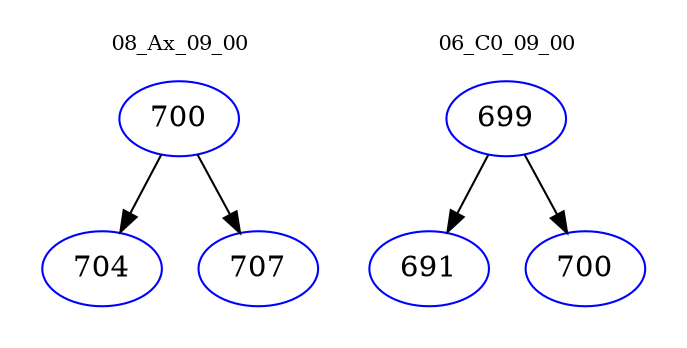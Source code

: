digraph{
subgraph cluster_0 {
color = white
label = "08_Ax_09_00";
fontsize=10;
T0_700 [label="700", color="blue"]
T0_700 -> T0_704 [color="black"]
T0_704 [label="704", color="blue"]
T0_700 -> T0_707 [color="black"]
T0_707 [label="707", color="blue"]
}
subgraph cluster_1 {
color = white
label = "06_C0_09_00";
fontsize=10;
T1_699 [label="699", color="blue"]
T1_699 -> T1_691 [color="black"]
T1_691 [label="691", color="blue"]
T1_699 -> T1_700 [color="black"]
T1_700 [label="700", color="blue"]
}
}
